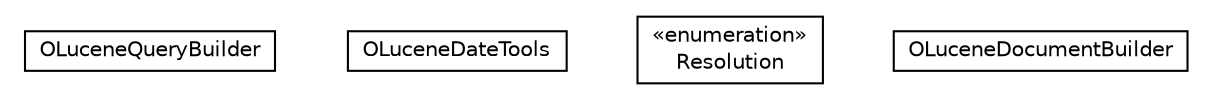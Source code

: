#!/usr/local/bin/dot
#
# Class diagram 
# Generated by UMLGraph version R5_6-24-gf6e263 (http://www.umlgraph.org/)
#

digraph G {
	edge [fontname="Helvetica",fontsize=10,labelfontname="Helvetica",labelfontsize=10];
	node [fontname="Helvetica",fontsize=10,shape=plaintext];
	nodesep=0.25;
	ranksep=0.5;
	// com.orientechnologies.lucene.builder.OLuceneQueryBuilder
	c410355 [label=<<table title="com.orientechnologies.lucene.builder.OLuceneQueryBuilder" border="0" cellborder="1" cellspacing="0" cellpadding="2" port="p" href="./OLuceneQueryBuilder.html">
		<tr><td><table border="0" cellspacing="0" cellpadding="1">
<tr><td align="center" balign="center"> OLuceneQueryBuilder </td></tr>
		</table></td></tr>
		</table>>, URL="./OLuceneQueryBuilder.html", fontname="Helvetica", fontcolor="black", fontsize=10.0];
	// com.orientechnologies.lucene.builder.OLuceneDateTools
	c410356 [label=<<table title="com.orientechnologies.lucene.builder.OLuceneDateTools" border="0" cellborder="1" cellspacing="0" cellpadding="2" port="p" href="./OLuceneDateTools.html">
		<tr><td><table border="0" cellspacing="0" cellpadding="1">
<tr><td align="center" balign="center"> OLuceneDateTools </td></tr>
		</table></td></tr>
		</table>>, URL="./OLuceneDateTools.html", fontname="Helvetica", fontcolor="black", fontsize=10.0];
	// com.orientechnologies.lucene.builder.OLuceneDateTools.Resolution
	c410357 [label=<<table title="com.orientechnologies.lucene.builder.OLuceneDateTools.Resolution" border="0" cellborder="1" cellspacing="0" cellpadding="2" port="p" href="./OLuceneDateTools.Resolution.html">
		<tr><td><table border="0" cellspacing="0" cellpadding="1">
<tr><td align="center" balign="center"> &#171;enumeration&#187; </td></tr>
<tr><td align="center" balign="center"> Resolution </td></tr>
		</table></td></tr>
		</table>>, URL="./OLuceneDateTools.Resolution.html", fontname="Helvetica", fontcolor="black", fontsize=10.0];
	// com.orientechnologies.lucene.builder.OLuceneDocumentBuilder
	c410358 [label=<<table title="com.orientechnologies.lucene.builder.OLuceneDocumentBuilder" border="0" cellborder="1" cellspacing="0" cellpadding="2" port="p" href="./OLuceneDocumentBuilder.html">
		<tr><td><table border="0" cellspacing="0" cellpadding="1">
<tr><td align="center" balign="center"> OLuceneDocumentBuilder </td></tr>
		</table></td></tr>
		</table>>, URL="./OLuceneDocumentBuilder.html", fontname="Helvetica", fontcolor="black", fontsize=10.0];
}

